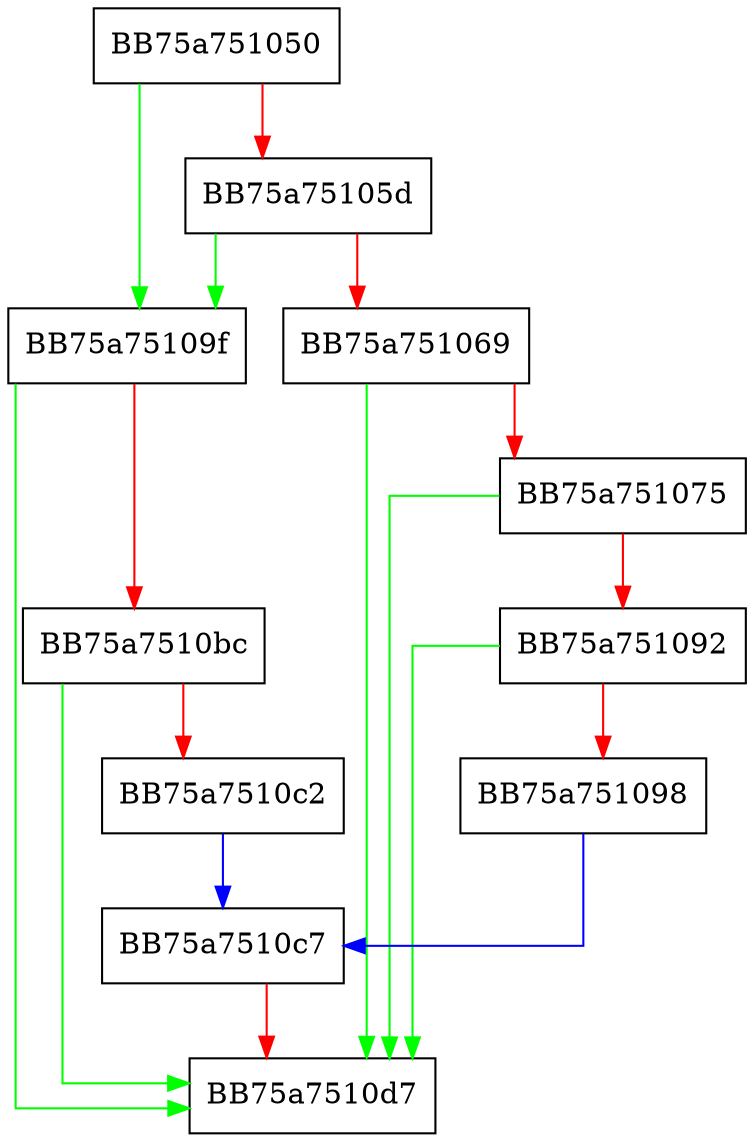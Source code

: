 digraph FilterTimeoutLocalConfigEnd {
  node [shape="box"];
  graph [splines=ortho];
  BB75a751050 -> BB75a75109f [color="green"];
  BB75a751050 -> BB75a75105d [color="red"];
  BB75a75105d -> BB75a75109f [color="green"];
  BB75a75105d -> BB75a751069 [color="red"];
  BB75a751069 -> BB75a7510d7 [color="green"];
  BB75a751069 -> BB75a751075 [color="red"];
  BB75a751075 -> BB75a7510d7 [color="green"];
  BB75a751075 -> BB75a751092 [color="red"];
  BB75a751092 -> BB75a7510d7 [color="green"];
  BB75a751092 -> BB75a751098 [color="red"];
  BB75a751098 -> BB75a7510c7 [color="blue"];
  BB75a75109f -> BB75a7510d7 [color="green"];
  BB75a75109f -> BB75a7510bc [color="red"];
  BB75a7510bc -> BB75a7510d7 [color="green"];
  BB75a7510bc -> BB75a7510c2 [color="red"];
  BB75a7510c2 -> BB75a7510c7 [color="blue"];
  BB75a7510c7 -> BB75a7510d7 [color="red"];
}